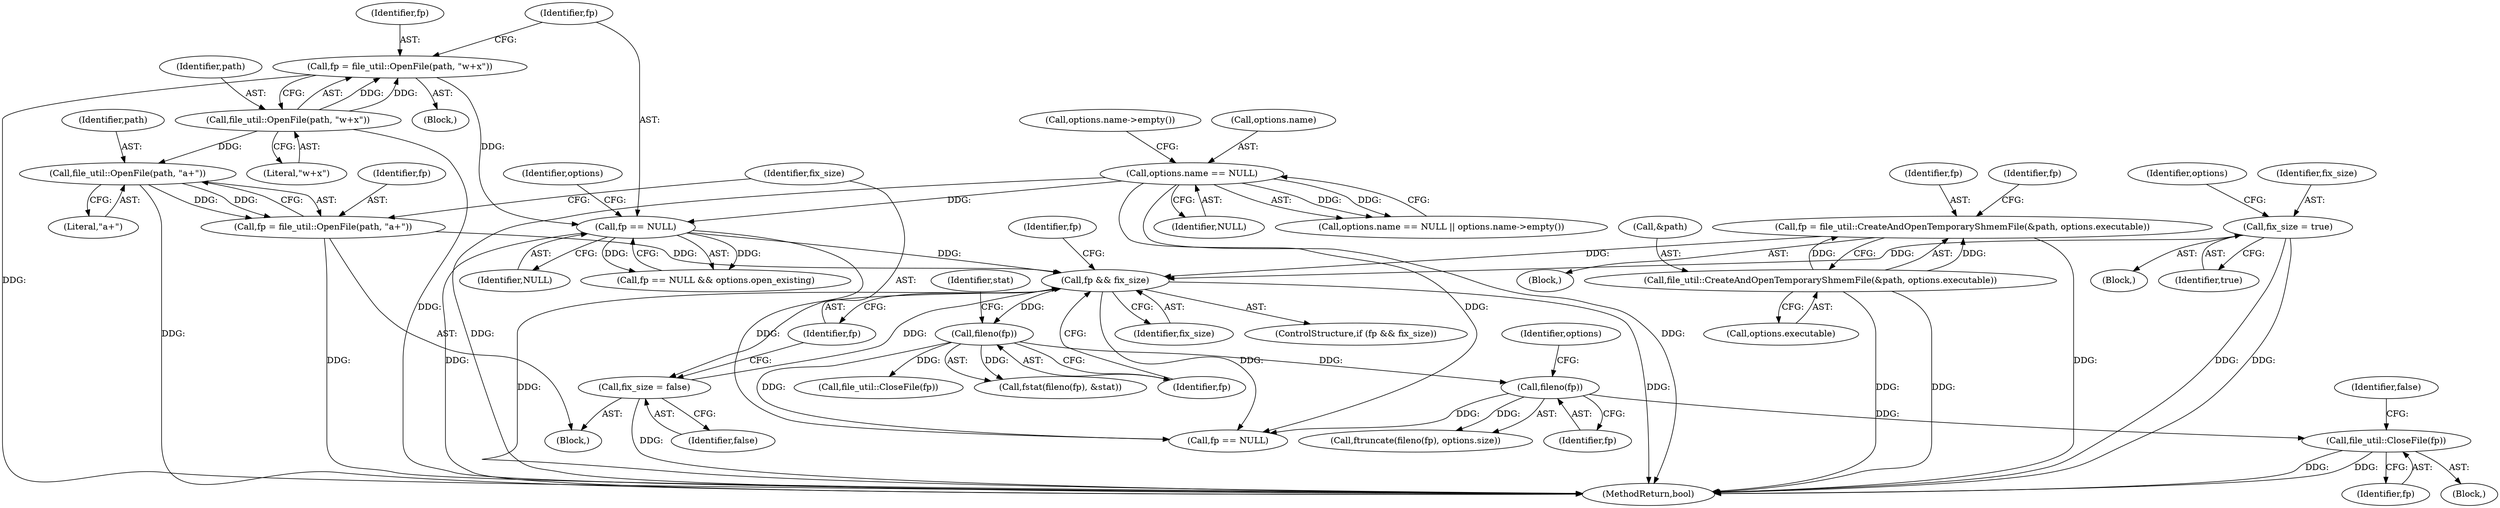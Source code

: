 digraph "1_Chrome_afb848acb43ba316097ab4fddfa38dbd80bc6a71@pointer" {
"1000234" [label="(Call,file_util::CloseFile(fp))"];
"1000227" [label="(Call,fileno(fp))"];
"1000200" [label="(Call,fileno(fp))"];
"1000192" [label="(Call,fp && fix_size)"];
"1000138" [label="(Call,fp = file_util::CreateAndOpenTemporaryShmemFile(&path, options.executable))"];
"1000140" [label="(Call,file_util::CreateAndOpenTemporaryShmemFile(&path, options.executable))"];
"1000183" [label="(Call,fp = file_util::OpenFile(path, \"a+\"))"];
"1000185" [label="(Call,file_util::OpenFile(path, \"a+\"))"];
"1000171" [label="(Call,file_util::OpenFile(path, \"w+x\"))"];
"1000176" [label="(Call,fp == NULL)"];
"1000169" [label="(Call,fp = file_util::OpenFile(path, \"w+x\"))"];
"1000126" [label="(Call,options.name == NULL)"];
"1000188" [label="(Call,fix_size = false)"];
"1000120" [label="(Call,fix_size = true)"];
"1000192" [label="(Call,fp && fix_size)"];
"1000183" [label="(Call,fp = file_util::OpenFile(path, \"a+\"))"];
"1000169" [label="(Call,fp = file_util::OpenFile(path, \"w+x\"))"];
"1000185" [label="(Call,file_util::OpenFile(path, \"a+\"))"];
"1000172" [label="(Identifier,path)"];
"1000199" [label="(Call,fstat(fileno(fp), &stat))"];
"1000187" [label="(Literal,\"a+\")"];
"1000227" [label="(Call,fileno(fp))"];
"1000194" [label="(Identifier,fix_size)"];
"1000175" [label="(Call,fp == NULL && options.open_existing)"];
"1000126" [label="(Call,options.name == NULL)"];
"1000291" [label="(MethodReturn,bool)"];
"1000190" [label="(Identifier,false)"];
"1000178" [label="(Identifier,NULL)"];
"1000200" [label="(Call,fileno(fp))"];
"1000193" [label="(Identifier,fp)"];
"1000234" [label="(Call,file_util::CloseFile(fp))"];
"1000122" [label="(Identifier,true)"];
"1000147" [label="(Identifier,fp)"];
"1000182" [label="(Block,)"];
"1000177" [label="(Identifier,fp)"];
"1000226" [label="(Call,ftruncate(fileno(fp), options.size))"];
"1000138" [label="(Call,fp = file_util::CreateAndOpenTemporaryShmemFile(&path, options.executable))"];
"1000141" [label="(Call,&path)"];
"1000143" [label="(Call,options.executable)"];
"1000235" [label="(Identifier,fp)"];
"1000188" [label="(Call,fix_size = false)"];
"1000171" [label="(Call,file_util::OpenFile(path, \"w+x\"))"];
"1000130" [label="(Identifier,NULL)"];
"1000191" [label="(ControlStructure,if (fp && fix_size))"];
"1000102" [label="(Block,)"];
"1000140" [label="(Call,file_util::CreateAndOpenTemporaryShmemFile(&path, options.executable))"];
"1000233" [label="(Block,)"];
"1000237" [label="(Identifier,false)"];
"1000201" [label="(Identifier,fp)"];
"1000125" [label="(Call,options.name == NULL || options.name->empty())"];
"1000230" [label="(Identifier,options)"];
"1000121" [label="(Identifier,fix_size)"];
"1000189" [label="(Identifier,fix_size)"];
"1000206" [label="(Call,file_util::CloseFile(fp))"];
"1000245" [label="(Identifier,fp)"];
"1000120" [label="(Call,fix_size = true)"];
"1000244" [label="(Call,fp == NULL)"];
"1000173" [label="(Literal,\"w+x\")"];
"1000170" [label="(Identifier,fp)"];
"1000186" [label="(Identifier,path)"];
"1000157" [label="(Block,)"];
"1000176" [label="(Call,fp == NULL)"];
"1000139" [label="(Identifier,fp)"];
"1000180" [label="(Identifier,options)"];
"1000127" [label="(Call,options.name)"];
"1000203" [label="(Identifier,stat)"];
"1000132" [label="(Block,)"];
"1000131" [label="(Call,options.name->empty())"];
"1000128" [label="(Identifier,options)"];
"1000228" [label="(Identifier,fp)"];
"1000184" [label="(Identifier,fp)"];
"1000234" -> "1000233"  [label="AST: "];
"1000234" -> "1000235"  [label="CFG: "];
"1000235" -> "1000234"  [label="AST: "];
"1000237" -> "1000234"  [label="CFG: "];
"1000234" -> "1000291"  [label="DDG: "];
"1000234" -> "1000291"  [label="DDG: "];
"1000227" -> "1000234"  [label="DDG: "];
"1000227" -> "1000226"  [label="AST: "];
"1000227" -> "1000228"  [label="CFG: "];
"1000228" -> "1000227"  [label="AST: "];
"1000230" -> "1000227"  [label="CFG: "];
"1000227" -> "1000226"  [label="DDG: "];
"1000200" -> "1000227"  [label="DDG: "];
"1000227" -> "1000244"  [label="DDG: "];
"1000200" -> "1000199"  [label="AST: "];
"1000200" -> "1000201"  [label="CFG: "];
"1000201" -> "1000200"  [label="AST: "];
"1000203" -> "1000200"  [label="CFG: "];
"1000200" -> "1000199"  [label="DDG: "];
"1000192" -> "1000200"  [label="DDG: "];
"1000200" -> "1000206"  [label="DDG: "];
"1000200" -> "1000244"  [label="DDG: "];
"1000192" -> "1000191"  [label="AST: "];
"1000192" -> "1000193"  [label="CFG: "];
"1000192" -> "1000194"  [label="CFG: "];
"1000193" -> "1000192"  [label="AST: "];
"1000194" -> "1000192"  [label="AST: "];
"1000201" -> "1000192"  [label="CFG: "];
"1000245" -> "1000192"  [label="CFG: "];
"1000192" -> "1000291"  [label="DDG: "];
"1000192" -> "1000291"  [label="DDG: "];
"1000138" -> "1000192"  [label="DDG: "];
"1000183" -> "1000192"  [label="DDG: "];
"1000176" -> "1000192"  [label="DDG: "];
"1000188" -> "1000192"  [label="DDG: "];
"1000120" -> "1000192"  [label="DDG: "];
"1000192" -> "1000244"  [label="DDG: "];
"1000138" -> "1000132"  [label="AST: "];
"1000138" -> "1000140"  [label="CFG: "];
"1000139" -> "1000138"  [label="AST: "];
"1000140" -> "1000138"  [label="AST: "];
"1000147" -> "1000138"  [label="CFG: "];
"1000138" -> "1000291"  [label="DDG: "];
"1000140" -> "1000138"  [label="DDG: "];
"1000140" -> "1000138"  [label="DDG: "];
"1000140" -> "1000143"  [label="CFG: "];
"1000141" -> "1000140"  [label="AST: "];
"1000143" -> "1000140"  [label="AST: "];
"1000140" -> "1000291"  [label="DDG: "];
"1000140" -> "1000291"  [label="DDG: "];
"1000183" -> "1000182"  [label="AST: "];
"1000183" -> "1000185"  [label="CFG: "];
"1000184" -> "1000183"  [label="AST: "];
"1000185" -> "1000183"  [label="AST: "];
"1000189" -> "1000183"  [label="CFG: "];
"1000183" -> "1000291"  [label="DDG: "];
"1000185" -> "1000183"  [label="DDG: "];
"1000185" -> "1000183"  [label="DDG: "];
"1000185" -> "1000187"  [label="CFG: "];
"1000186" -> "1000185"  [label="AST: "];
"1000187" -> "1000185"  [label="AST: "];
"1000185" -> "1000291"  [label="DDG: "];
"1000171" -> "1000185"  [label="DDG: "];
"1000171" -> "1000169"  [label="AST: "];
"1000171" -> "1000173"  [label="CFG: "];
"1000172" -> "1000171"  [label="AST: "];
"1000173" -> "1000171"  [label="AST: "];
"1000169" -> "1000171"  [label="CFG: "];
"1000171" -> "1000291"  [label="DDG: "];
"1000171" -> "1000169"  [label="DDG: "];
"1000171" -> "1000169"  [label="DDG: "];
"1000176" -> "1000175"  [label="AST: "];
"1000176" -> "1000178"  [label="CFG: "];
"1000177" -> "1000176"  [label="AST: "];
"1000178" -> "1000176"  [label="AST: "];
"1000180" -> "1000176"  [label="CFG: "];
"1000175" -> "1000176"  [label="CFG: "];
"1000176" -> "1000291"  [label="DDG: "];
"1000176" -> "1000175"  [label="DDG: "];
"1000176" -> "1000175"  [label="DDG: "];
"1000169" -> "1000176"  [label="DDG: "];
"1000126" -> "1000176"  [label="DDG: "];
"1000176" -> "1000244"  [label="DDG: "];
"1000169" -> "1000157"  [label="AST: "];
"1000170" -> "1000169"  [label="AST: "];
"1000177" -> "1000169"  [label="CFG: "];
"1000169" -> "1000291"  [label="DDG: "];
"1000126" -> "1000125"  [label="AST: "];
"1000126" -> "1000130"  [label="CFG: "];
"1000127" -> "1000126"  [label="AST: "];
"1000130" -> "1000126"  [label="AST: "];
"1000131" -> "1000126"  [label="CFG: "];
"1000125" -> "1000126"  [label="CFG: "];
"1000126" -> "1000291"  [label="DDG: "];
"1000126" -> "1000291"  [label="DDG: "];
"1000126" -> "1000125"  [label="DDG: "];
"1000126" -> "1000125"  [label="DDG: "];
"1000126" -> "1000244"  [label="DDG: "];
"1000188" -> "1000182"  [label="AST: "];
"1000188" -> "1000190"  [label="CFG: "];
"1000189" -> "1000188"  [label="AST: "];
"1000190" -> "1000188"  [label="AST: "];
"1000193" -> "1000188"  [label="CFG: "];
"1000188" -> "1000291"  [label="DDG: "];
"1000120" -> "1000102"  [label="AST: "];
"1000120" -> "1000122"  [label="CFG: "];
"1000121" -> "1000120"  [label="AST: "];
"1000122" -> "1000120"  [label="AST: "];
"1000128" -> "1000120"  [label="CFG: "];
"1000120" -> "1000291"  [label="DDG: "];
"1000120" -> "1000291"  [label="DDG: "];
}
